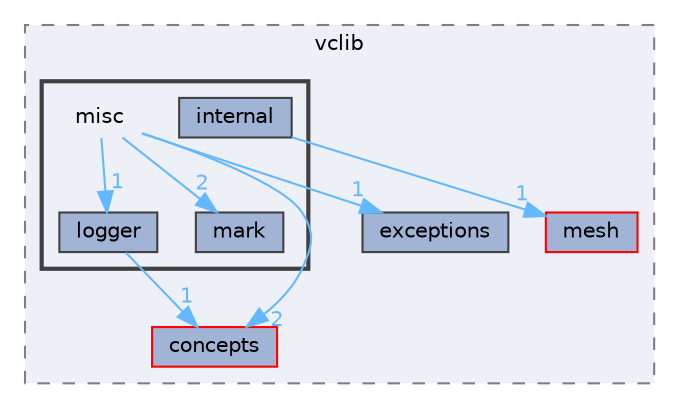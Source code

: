 digraph "/home/runner/work/vclib/vclib/include/vclib/misc"
{
 // LATEX_PDF_SIZE
  bgcolor="transparent";
  edge [fontname=Helvetica,fontsize=10,labelfontname=Helvetica,labelfontsize=10];
  node [fontname=Helvetica,fontsize=10,shape=box,height=0.2,width=0.4];
  compound=true
  subgraph clusterdir_d2fdbf172f8ae9790b339bfcb66b3af7 {
    graph [ bgcolor="#edf0f7", pencolor="grey50", label="vclib", fontname=Helvetica,fontsize=10 style="filled,dashed", URL="dir_d2fdbf172f8ae9790b339bfcb66b3af7.html",tooltip=""]
  dir_b7cba7c08bd1746e313314f7773d6465 [label="mesh", fillcolor="#a2b4d6", color="red", style="filled", URL="dir_b7cba7c08bd1746e313314f7773d6465.html",tooltip=""];
  dir_d8d31096cdb23314816d0514c2e28657 [label="concepts", fillcolor="#a2b4d6", color="red", style="filled", URL="dir_d8d31096cdb23314816d0514c2e28657.html",tooltip=""];
  dir_faecc92ba3fe640bc81c479e685075f2 [label="exceptions", fillcolor="#a2b4d6", color="grey25", style="filled", URL="dir_faecc92ba3fe640bc81c479e685075f2.html",tooltip=""];
  subgraph clusterdir_1d5d86545c5ee72848d4833136f0caa9 {
    graph [ bgcolor="#edf0f7", pencolor="grey25", label="", fontname=Helvetica,fontsize=10 style="filled,bold", URL="dir_1d5d86545c5ee72848d4833136f0caa9.html",tooltip=""]
    dir_1d5d86545c5ee72848d4833136f0caa9 [shape=plaintext, label="misc"];
  dir_35f5e215d5d28025e43ffcae2a1fa64a [label="internal", fillcolor="#a2b4d6", color="grey25", style="filled", URL="dir_35f5e215d5d28025e43ffcae2a1fa64a.html",tooltip=""];
  dir_9e0e4c62a1fe2ec4573b28f7b7e72013 [label="logger", fillcolor="#a2b4d6", color="grey25", style="filled", URL="dir_9e0e4c62a1fe2ec4573b28f7b7e72013.html",tooltip=""];
  dir_ca5454e6c8b3f126fb725e49f11e0548 [label="mark", fillcolor="#a2b4d6", color="grey25", style="filled", URL="dir_ca5454e6c8b3f126fb725e49f11e0548.html",tooltip=""];
  }
  }
  dir_1d5d86545c5ee72848d4833136f0caa9->dir_9e0e4c62a1fe2ec4573b28f7b7e72013 [headlabel="1", labeldistance=1.5 headhref="dir_000038_000030.html" color="steelblue1" fontcolor="steelblue1"];
  dir_1d5d86545c5ee72848d4833136f0caa9->dir_ca5454e6c8b3f126fb725e49f11e0548 [headlabel="2", labeldistance=1.5 headhref="dir_000038_000031.html" color="steelblue1" fontcolor="steelblue1"];
  dir_1d5d86545c5ee72848d4833136f0caa9->dir_d8d31096cdb23314816d0514c2e28657 [headlabel="2", labeldistance=1.5 headhref="dir_000038_000006.html" color="steelblue1" fontcolor="steelblue1"];
  dir_1d5d86545c5ee72848d4833136f0caa9->dir_faecc92ba3fe640bc81c479e685075f2 [headlabel="1", labeldistance=1.5 headhref="dir_000038_000012.html" color="steelblue1" fontcolor="steelblue1"];
  dir_35f5e215d5d28025e43ffcae2a1fa64a->dir_b7cba7c08bd1746e313314f7773d6465 [headlabel="1", labeldistance=1.5 headhref="dir_000023_000035.html" color="steelblue1" fontcolor="steelblue1"];
  dir_9e0e4c62a1fe2ec4573b28f7b7e72013->dir_d8d31096cdb23314816d0514c2e28657 [headlabel="1", labeldistance=1.5 headhref="dir_000030_000006.html" color="steelblue1" fontcolor="steelblue1"];
}
